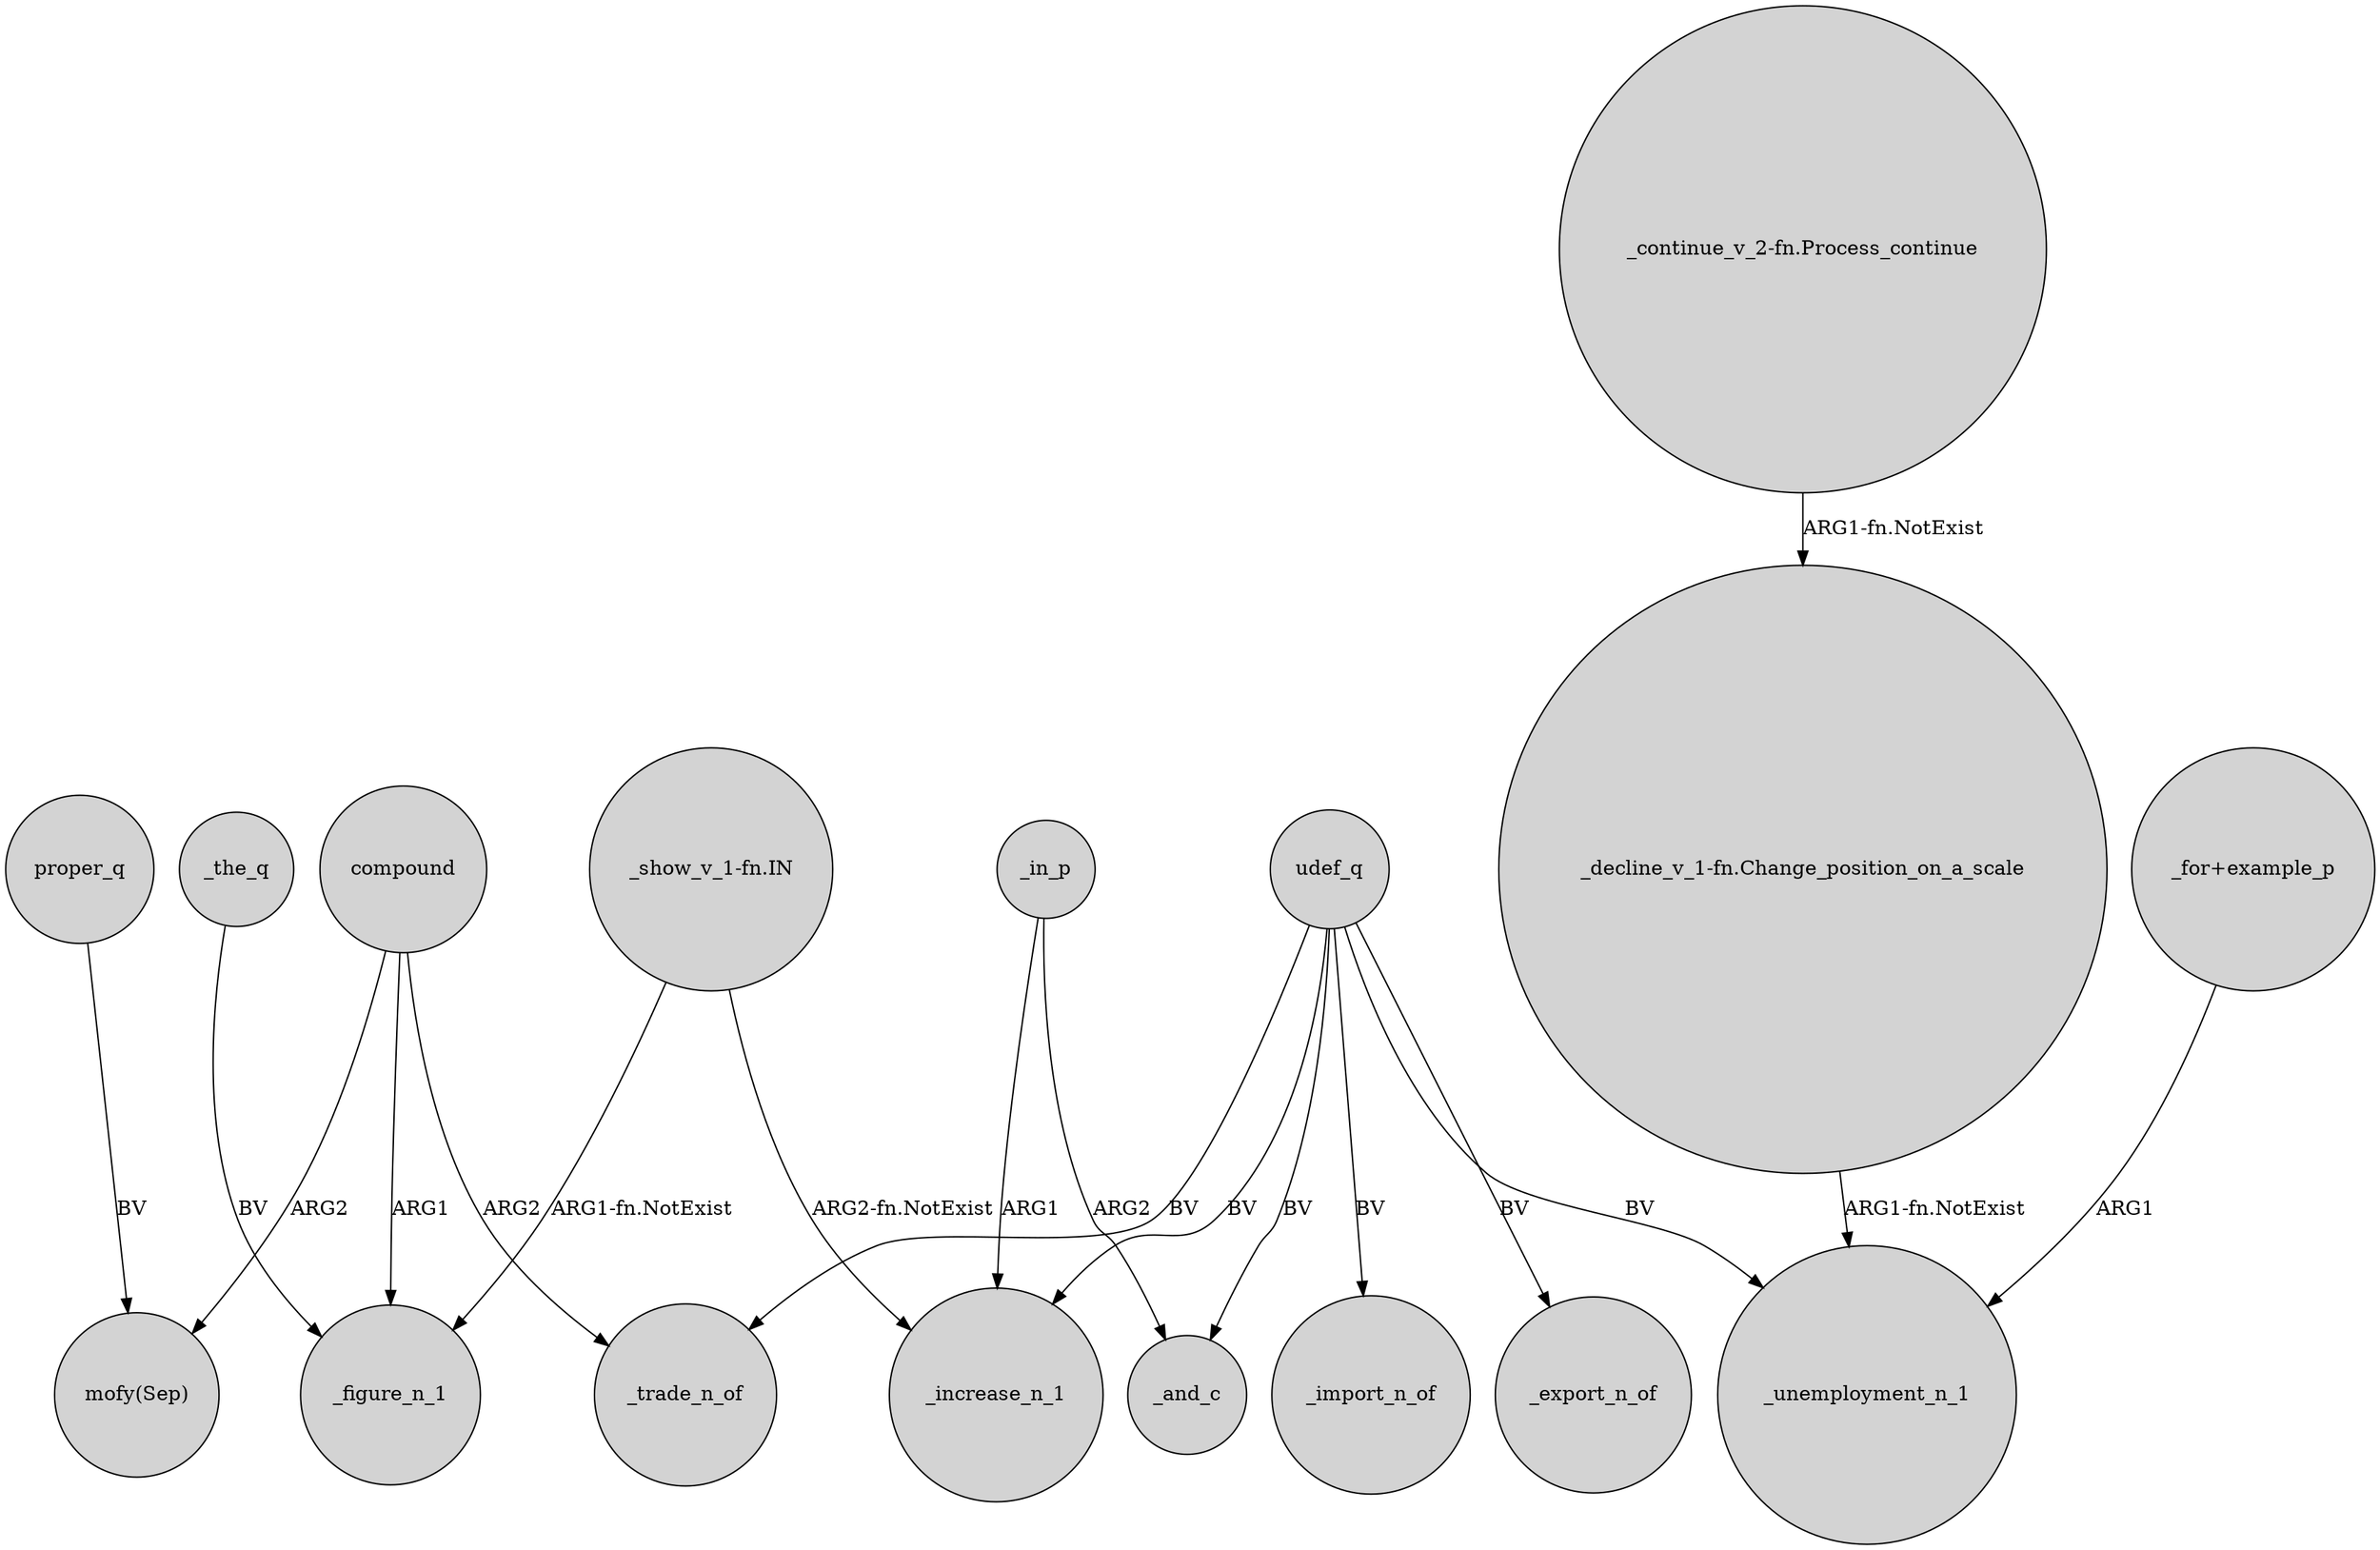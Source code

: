 digraph {
	node [shape=circle style=filled]
	compound -> "mofy(Sep)" [label=ARG2]
	"_show_v_1-fn.IN" -> _figure_n_1 [label="ARG1-fn.NotExist"]
	"_show_v_1-fn.IN" -> _increase_n_1 [label="ARG2-fn.NotExist"]
	udef_q -> _trade_n_of [label=BV]
	proper_q -> "mofy(Sep)" [label=BV]
	compound -> _trade_n_of [label=ARG2]
	"_for+example_p" -> _unemployment_n_1 [label=ARG1]
	_the_q -> _figure_n_1 [label=BV]
	udef_q -> _increase_n_1 [label=BV]
	udef_q -> _and_c [label=BV]
	_in_p -> _and_c [label=ARG2]
	_in_p -> _increase_n_1 [label=ARG1]
	"_decline_v_1-fn.Change_position_on_a_scale" -> _unemployment_n_1 [label="ARG1-fn.NotExist"]
	"_continue_v_2-fn.Process_continue" -> "_decline_v_1-fn.Change_position_on_a_scale" [label="ARG1-fn.NotExist"]
	udef_q -> _unemployment_n_1 [label=BV]
	udef_q -> _import_n_of [label=BV]
	udef_q -> _export_n_of [label=BV]
	compound -> _figure_n_1 [label=ARG1]
}
